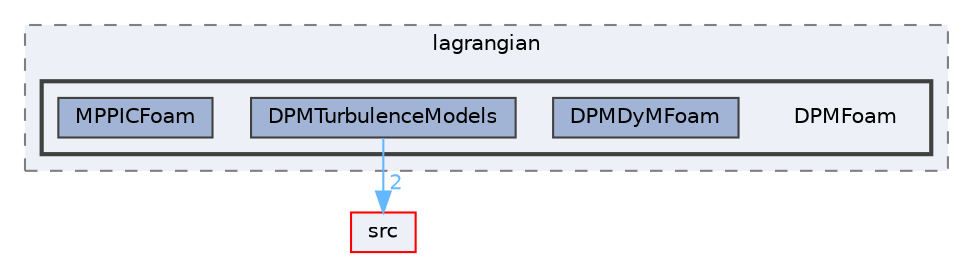 digraph "applications/solvers/lagrangian/DPMFoam"
{
 // LATEX_PDF_SIZE
  bgcolor="transparent";
  edge [fontname=Helvetica,fontsize=10,labelfontname=Helvetica,labelfontsize=10];
  node [fontname=Helvetica,fontsize=10,shape=box,height=0.2,width=0.4];
  compound=true
  subgraph clusterdir_9e1aaabb0e6f6026c8abb09c4d63ec18 {
    graph [ bgcolor="#edf0f7", pencolor="grey50", label="lagrangian", fontname=Helvetica,fontsize=10 style="filled,dashed", URL="dir_9e1aaabb0e6f6026c8abb09c4d63ec18.html",tooltip=""]
  subgraph clusterdir_a90c95a63081a4a48ff9b32980da26da {
    graph [ bgcolor="#edf0f7", pencolor="grey25", label="", fontname=Helvetica,fontsize=10 style="filled,bold", URL="dir_a90c95a63081a4a48ff9b32980da26da.html",tooltip=""]
    dir_a90c95a63081a4a48ff9b32980da26da [shape=plaintext, label="DPMFoam"];
  dir_00dbf660b4368c0590220dae62afad00 [label="DPMDyMFoam", fillcolor="#a2b4d6", color="grey25", style="filled", URL="dir_00dbf660b4368c0590220dae62afad00.html",tooltip=""];
  dir_72859e7d71219ad92d2e49860380e35f [label="DPMTurbulenceModels", fillcolor="#a2b4d6", color="grey25", style="filled", URL="dir_72859e7d71219ad92d2e49860380e35f.html",tooltip=""];
  dir_2b94ab65310021c1d92c332559e7c60f [label="MPPICFoam", fillcolor="#a2b4d6", color="grey25", style="filled", URL="dir_2b94ab65310021c1d92c332559e7c60f.html",tooltip=""];
  }
  }
  dir_68267d1309a1af8e8297ef4c3efbcdba [label="src", fillcolor="#edf0f7", color="red", style="filled", URL="dir_68267d1309a1af8e8297ef4c3efbcdba.html",tooltip=""];
  dir_72859e7d71219ad92d2e49860380e35f->dir_68267d1309a1af8e8297ef4c3efbcdba [headlabel="2", labeldistance=1.5 headhref="dir_001037_003729.html" href="dir_001037_003729.html" color="steelblue1" fontcolor="steelblue1"];
}
